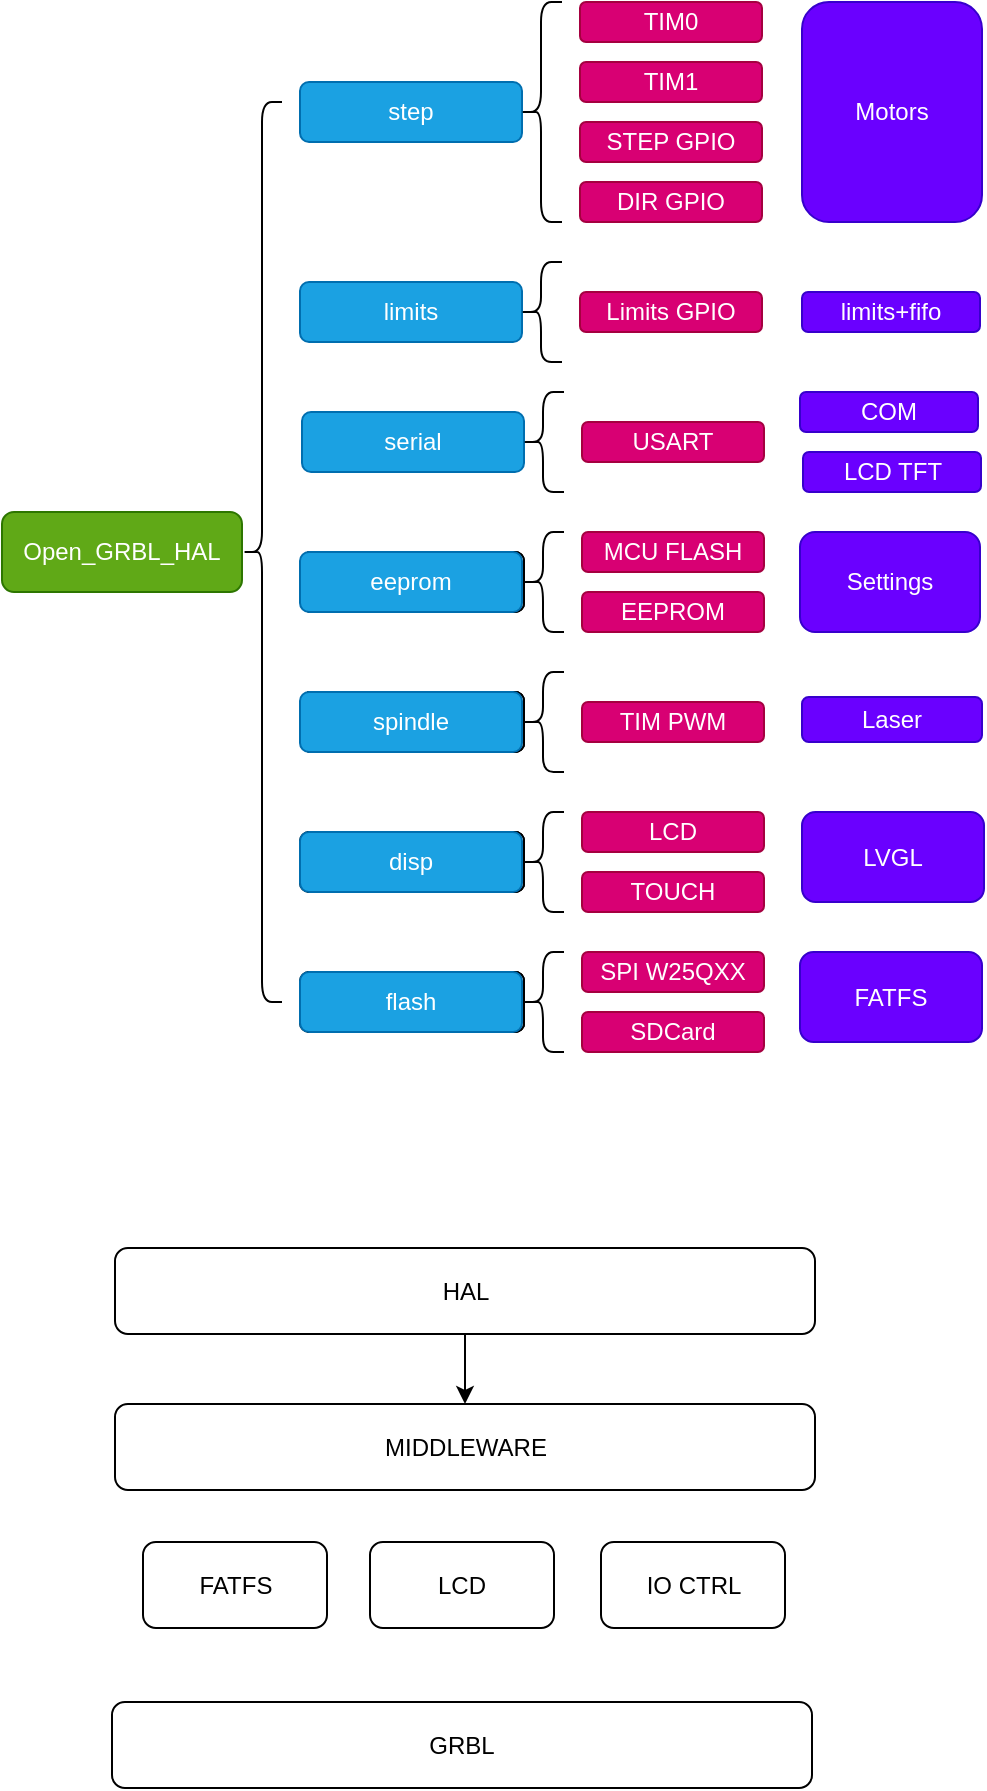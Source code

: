 <mxfile>
    <diagram id="nnVmaFYIqSaF1pwP1oCi" name="第 1 页">
        <mxGraphModel dx="823" dy="652" grid="0" gridSize="10" guides="1" tooltips="1" connect="1" arrows="1" fold="1" page="1" pageScale="1" pageWidth="827" pageHeight="1169" background="none" math="0" shadow="0">
            <root>
                <mxCell id="0"/>
                <mxCell id="1" parent="0"/>
                <mxCell id="2" value="Open_GRBL_HAL" style="rounded=1;whiteSpace=wrap;html=1;fillColor=#60a917;strokeColor=#2D7600;fontColor=#ffffff;" parent="1" vertex="1">
                    <mxGeometry x="194" y="293" width="120" height="40" as="geometry"/>
                </mxCell>
                <mxCell id="3" value="step" style="rounded=1;whiteSpace=wrap;html=1;fillColor=#1ba1e2;strokeColor=#006EAF;fontColor=#ffffff;" parent="1" vertex="1">
                    <mxGeometry x="343" y="78" width="111" height="30" as="geometry"/>
                </mxCell>
                <mxCell id="4" value="limits" style="rounded=1;whiteSpace=wrap;html=1;fillColor=#1ba1e2;strokeColor=#006EAF;fontColor=#ffffff;" parent="1" vertex="1">
                    <mxGeometry x="343" y="178" width="111" height="30" as="geometry"/>
                </mxCell>
                <mxCell id="5" value="serial" style="rounded=1;whiteSpace=wrap;html=1;fillColor=#1ba1e2;strokeColor=#006EAF;fontColor=#ffffff;" parent="1" vertex="1">
                    <mxGeometry x="344" y="243" width="111" height="30" as="geometry"/>
                </mxCell>
                <mxCell id="6" value="eeprom" style="rounded=1;whiteSpace=wrap;html=1;" parent="1" vertex="1">
                    <mxGeometry x="344" y="313" width="111" height="30" as="geometry"/>
                </mxCell>
                <mxCell id="7" value="spindle" style="rounded=1;whiteSpace=wrap;html=1;" parent="1" vertex="1">
                    <mxGeometry x="344" y="383" width="111" height="30" as="geometry"/>
                </mxCell>
                <mxCell id="18" value="" style="shape=curlyBracket;whiteSpace=wrap;html=1;rounded=1;size=0.5;" parent="1" vertex="1">
                    <mxGeometry x="453" y="38" width="21" height="110" as="geometry"/>
                </mxCell>
                <mxCell id="20" value="TIM0" style="rounded=1;whiteSpace=wrap;html=1;fillColor=#d80073;strokeColor=#A50040;fontColor=#ffffff;" parent="1" vertex="1">
                    <mxGeometry x="483" y="38" width="91" height="20" as="geometry"/>
                </mxCell>
                <mxCell id="21" value="TIM1" style="rounded=1;whiteSpace=wrap;html=1;fillColor=#d80073;strokeColor=#A50040;fontColor=#ffffff;" parent="1" vertex="1">
                    <mxGeometry x="483" y="68" width="91" height="20" as="geometry"/>
                </mxCell>
                <mxCell id="22" value="STEP GPIO" style="rounded=1;whiteSpace=wrap;html=1;fillColor=#d80073;strokeColor=#A50040;fontColor=#ffffff;" parent="1" vertex="1">
                    <mxGeometry x="483" y="98" width="91" height="20" as="geometry"/>
                </mxCell>
                <mxCell id="23" value="DIR GPIO" style="rounded=1;whiteSpace=wrap;html=1;fillColor=#d80073;strokeColor=#A50040;fontColor=#ffffff;" parent="1" vertex="1">
                    <mxGeometry x="483" y="128" width="91" height="20" as="geometry"/>
                </mxCell>
                <mxCell id="24" value="" style="shape=curlyBracket;whiteSpace=wrap;html=1;rounded=1;size=0.5;" parent="1" vertex="1">
                    <mxGeometry x="453" y="168" width="21" height="50" as="geometry"/>
                </mxCell>
                <mxCell id="25" value="Limits GPIO" style="rounded=1;whiteSpace=wrap;html=1;fillColor=#d80073;strokeColor=#A50040;fontColor=#ffffff;" parent="1" vertex="1">
                    <mxGeometry x="483" y="183" width="91" height="20" as="geometry"/>
                </mxCell>
                <mxCell id="26" value="" style="shape=curlyBracket;whiteSpace=wrap;html=1;rounded=1;size=0.5;" parent="1" vertex="1">
                    <mxGeometry x="454" y="233" width="21" height="50" as="geometry"/>
                </mxCell>
                <mxCell id="27" value="USART" style="rounded=1;whiteSpace=wrap;html=1;fillColor=#d80073;strokeColor=#A50040;fontColor=#ffffff;" parent="1" vertex="1">
                    <mxGeometry x="484" y="248" width="91" height="20" as="geometry"/>
                </mxCell>
                <mxCell id="28" value="" style="shape=curlyBracket;whiteSpace=wrap;html=1;rounded=1;size=0.5;" parent="1" vertex="1">
                    <mxGeometry x="454" y="303" width="21" height="50" as="geometry"/>
                </mxCell>
                <mxCell id="29" value="MCU FLASH" style="rounded=1;whiteSpace=wrap;html=1;fillColor=#d80073;strokeColor=#A50040;fontColor=#ffffff;" parent="1" vertex="1">
                    <mxGeometry x="484" y="303" width="91" height="20" as="geometry"/>
                </mxCell>
                <mxCell id="30" value="EEPROM" style="rounded=1;whiteSpace=wrap;html=1;fillColor=#d80073;strokeColor=#A50040;fontColor=#ffffff;" parent="1" vertex="1">
                    <mxGeometry x="484" y="333" width="91" height="20" as="geometry"/>
                </mxCell>
                <mxCell id="31" value="" style="shape=curlyBracket;whiteSpace=wrap;html=1;rounded=1;size=0.5;" parent="1" vertex="1">
                    <mxGeometry x="454" y="373" width="21" height="50" as="geometry"/>
                </mxCell>
                <mxCell id="32" value="TIM PWM" style="rounded=1;whiteSpace=wrap;html=1;fillColor=#d80073;strokeColor=#A50040;fontColor=#ffffff;" parent="1" vertex="1">
                    <mxGeometry x="484" y="388" width="91" height="20" as="geometry"/>
                </mxCell>
                <mxCell id="33" value="" style="shape=curlyBracket;whiteSpace=wrap;html=1;rounded=1;size=0.5;" parent="1" vertex="1">
                    <mxGeometry x="314" y="88" width="20" height="450" as="geometry"/>
                </mxCell>
                <mxCell id="35" value="&lt;br&gt;&lt;br&gt;&lt;br&gt;&lt;br&gt;&lt;br&gt;&lt;br&gt;&lt;br&gt;&lt;br&gt;&lt;br&gt;&lt;br&gt;&lt;br&gt;&lt;br&gt;&lt;br&gt;&lt;br&gt;&lt;br&gt;&lt;br&gt;&lt;br&gt;&lt;br&gt;" style="rounded=1;whiteSpace=wrap;html=1;" parent="1" vertex="1">
                    <mxGeometry x="343" y="453" width="111" height="30" as="geometry"/>
                </mxCell>
                <mxCell id="36" value="" style="shape=curlyBracket;whiteSpace=wrap;html=1;rounded=1;size=0.5;" parent="1" vertex="1">
                    <mxGeometry x="454" y="443" width="21" height="50" as="geometry"/>
                </mxCell>
                <mxCell id="37" value="LCD" style="rounded=1;whiteSpace=wrap;html=1;fillColor=#d80073;strokeColor=#A50040;fontColor=#ffffff;" parent="1" vertex="1">
                    <mxGeometry x="484" y="443" width="91" height="20" as="geometry"/>
                </mxCell>
                <mxCell id="38" value="TOUCH" style="rounded=1;whiteSpace=wrap;html=1;fillColor=#d80073;strokeColor=#A50040;fontColor=#ffffff;" parent="1" vertex="1">
                    <mxGeometry x="484" y="473" width="91" height="20" as="geometry"/>
                </mxCell>
                <mxCell id="39" value="flash" style="rounded=1;whiteSpace=wrap;html=1;" parent="1" vertex="1">
                    <mxGeometry x="343" y="523" width="111" height="30" as="geometry"/>
                </mxCell>
                <mxCell id="40" value="SPI W25QXX" style="rounded=1;whiteSpace=wrap;html=1;fillColor=#d80073;strokeColor=#A50040;fontColor=#ffffff;" parent="1" vertex="1">
                    <mxGeometry x="484" y="513" width="91" height="20" as="geometry"/>
                </mxCell>
                <mxCell id="41" value="" style="shape=curlyBracket;whiteSpace=wrap;html=1;rounded=1;size=0.5;" parent="1" vertex="1">
                    <mxGeometry x="454" y="513" width="21" height="50" as="geometry"/>
                </mxCell>
                <mxCell id="42" value="flash" style="rounded=1;whiteSpace=wrap;html=1;" parent="1" vertex="1">
                    <mxGeometry x="344" y="523" width="111" height="30" as="geometry"/>
                </mxCell>
                <mxCell id="43" value="disp" style="rounded=1;whiteSpace=wrap;html=1;" parent="1" vertex="1">
                    <mxGeometry x="344" y="453" width="111" height="30" as="geometry"/>
                </mxCell>
                <mxCell id="44" value="flash" style="rounded=1;whiteSpace=wrap;html=1;" parent="1" vertex="1">
                    <mxGeometry x="344" y="523" width="111" height="30" as="geometry"/>
                </mxCell>
                <mxCell id="45" value="disp" style="rounded=1;whiteSpace=wrap;html=1;" parent="1" vertex="1">
                    <mxGeometry x="344" y="453" width="111" height="30" as="geometry"/>
                </mxCell>
                <mxCell id="46" value="spindle" style="rounded=1;whiteSpace=wrap;html=1;" parent="1" vertex="1">
                    <mxGeometry x="344" y="383" width="111" height="30" as="geometry"/>
                </mxCell>
                <mxCell id="47" value="spindle" style="rounded=1;whiteSpace=wrap;html=1;" parent="1" vertex="1">
                    <mxGeometry x="344" y="383" width="111" height="30" as="geometry"/>
                </mxCell>
                <mxCell id="48" value="disp" style="rounded=1;whiteSpace=wrap;html=1;" parent="1" vertex="1">
                    <mxGeometry x="344" y="453" width="111" height="30" as="geometry"/>
                </mxCell>
                <mxCell id="49" value="flash" style="rounded=1;whiteSpace=wrap;html=1;" parent="1" vertex="1">
                    <mxGeometry x="344" y="523" width="111" height="30" as="geometry"/>
                </mxCell>
                <mxCell id="50" value="eeprom" style="rounded=1;whiteSpace=wrap;html=1;" parent="1" vertex="1">
                    <mxGeometry x="344" y="313" width="111" height="30" as="geometry"/>
                </mxCell>
                <mxCell id="51" value="spindle" style="rounded=1;whiteSpace=wrap;html=1;" parent="1" vertex="1">
                    <mxGeometry x="344" y="383" width="111" height="30" as="geometry"/>
                </mxCell>
                <mxCell id="52" value="disp" style="rounded=1;whiteSpace=wrap;html=1;" parent="1" vertex="1">
                    <mxGeometry x="344" y="453" width="111" height="30" as="geometry"/>
                </mxCell>
                <mxCell id="53" value="flash" style="rounded=1;whiteSpace=wrap;html=1;" parent="1" vertex="1">
                    <mxGeometry x="344" y="523" width="111" height="30" as="geometry"/>
                </mxCell>
                <mxCell id="54" value="eeprom" style="rounded=1;whiteSpace=wrap;html=1;" parent="1" vertex="1">
                    <mxGeometry x="344" y="313" width="111" height="30" as="geometry"/>
                </mxCell>
                <mxCell id="55" value="spindle" style="rounded=1;whiteSpace=wrap;html=1;fillColor=#1ba1e2;strokeColor=#006EAF;fontColor=#ffffff;" parent="1" vertex="1">
                    <mxGeometry x="343" y="383" width="111" height="30" as="geometry"/>
                </mxCell>
                <mxCell id="56" value="disp" style="rounded=1;whiteSpace=wrap;html=1;fillColor=#1ba1e2;strokeColor=#006EAF;fontColor=#ffffff;" parent="1" vertex="1">
                    <mxGeometry x="343" y="453" width="111" height="30" as="geometry"/>
                </mxCell>
                <mxCell id="57" value="flash" style="rounded=1;whiteSpace=wrap;html=1;fillColor=#1ba1e2;strokeColor=#006EAF;fontColor=#ffffff;" parent="1" vertex="1">
                    <mxGeometry x="343" y="523" width="111" height="30" as="geometry"/>
                </mxCell>
                <mxCell id="58" value="eeprom" style="rounded=1;whiteSpace=wrap;html=1;fillColor=#1ba1e2;strokeColor=#006EAF;fontColor=#ffffff;" parent="1" vertex="1">
                    <mxGeometry x="343" y="313" width="111" height="30" as="geometry"/>
                </mxCell>
                <mxCell id="59" value="FATFS" style="rounded=1;whiteSpace=wrap;html=1;fillColor=#6a00ff;strokeColor=#3700CC;fontColor=#ffffff;" parent="1" vertex="1">
                    <mxGeometry x="593" y="513" width="91" height="45" as="geometry"/>
                </mxCell>
                <mxCell id="60" value="LVGL" style="rounded=1;whiteSpace=wrap;html=1;fillColor=#6a00ff;strokeColor=#3700CC;fontColor=#ffffff;" parent="1" vertex="1">
                    <mxGeometry x="594" y="443" width="91" height="45" as="geometry"/>
                </mxCell>
                <mxCell id="61" value="Laser" style="rounded=1;whiteSpace=wrap;html=1;fillColor=#6a00ff;strokeColor=#3700CC;fontColor=#ffffff;" parent="1" vertex="1">
                    <mxGeometry x="594" y="385.5" width="90" height="22.5" as="geometry"/>
                </mxCell>
                <mxCell id="62" value="Settings" style="rounded=1;whiteSpace=wrap;html=1;fillColor=#6a00ff;strokeColor=#3700CC;fontColor=#ffffff;" parent="1" vertex="1">
                    <mxGeometry x="593" y="303" width="90" height="50" as="geometry"/>
                </mxCell>
                <mxCell id="63" value="COM" style="rounded=1;whiteSpace=wrap;html=1;fillColor=#6a00ff;strokeColor=#3700CC;fontColor=#ffffff;" parent="1" vertex="1">
                    <mxGeometry x="593" y="233" width="89" height="20" as="geometry"/>
                </mxCell>
                <mxCell id="64" value="limits+fifo" style="rounded=1;whiteSpace=wrap;html=1;fillColor=#6a00ff;strokeColor=#3700CC;fontColor=#ffffff;" parent="1" vertex="1">
                    <mxGeometry x="594" y="183" width="89" height="20" as="geometry"/>
                </mxCell>
                <mxCell id="65" value="Motors" style="rounded=1;whiteSpace=wrap;html=1;fillColor=#6a00ff;strokeColor=#3700CC;fontColor=#ffffff;" parent="1" vertex="1">
                    <mxGeometry x="594" y="38" width="90" height="110" as="geometry"/>
                </mxCell>
                <mxCell id="67" value="SDCard" style="rounded=1;whiteSpace=wrap;html=1;fillColor=#d80073;strokeColor=#A50040;fontColor=#ffffff;" parent="1" vertex="1">
                    <mxGeometry x="484" y="543" width="91" height="20" as="geometry"/>
                </mxCell>
                <mxCell id="69" value="LCD TFT" style="rounded=1;whiteSpace=wrap;html=1;fillColor=#6a00ff;strokeColor=#3700CC;fontColor=#ffffff;" parent="1" vertex="1">
                    <mxGeometry x="594.5" y="263" width="89" height="20" as="geometry"/>
                </mxCell>
                <mxCell id="75" style="edgeStyle=none;html=1;exitX=0.5;exitY=1;exitDx=0;exitDy=0;entryX=0.5;entryY=0;entryDx=0;entryDy=0;" edge="1" parent="1" source="70" target="74">
                    <mxGeometry relative="1" as="geometry"/>
                </mxCell>
                <mxCell id="70" value="HAL" style="rounded=1;whiteSpace=wrap;html=1;" vertex="1" parent="1">
                    <mxGeometry x="250.5" y="661" width="350" height="43" as="geometry"/>
                </mxCell>
                <mxCell id="74" value="MIDDLEWARE" style="rounded=1;whiteSpace=wrap;html=1;" vertex="1" parent="1">
                    <mxGeometry x="250.5" y="739" width="350" height="43" as="geometry"/>
                </mxCell>
                <mxCell id="76" value="FATFS" style="rounded=1;whiteSpace=wrap;html=1;" vertex="1" parent="1">
                    <mxGeometry x="264.5" y="808" width="92" height="43" as="geometry"/>
                </mxCell>
                <mxCell id="77" value="LCD" style="rounded=1;whiteSpace=wrap;html=1;" vertex="1" parent="1">
                    <mxGeometry x="378" y="808" width="92" height="43" as="geometry"/>
                </mxCell>
                <mxCell id="78" value="IO CTRL" style="rounded=1;whiteSpace=wrap;html=1;" vertex="1" parent="1">
                    <mxGeometry x="493.5" y="808" width="92" height="43" as="geometry"/>
                </mxCell>
                <mxCell id="79" value="GRBL" style="rounded=1;whiteSpace=wrap;html=1;" vertex="1" parent="1">
                    <mxGeometry x="249" y="888" width="350" height="43" as="geometry"/>
                </mxCell>
            </root>
        </mxGraphModel>
    </diagram>
</mxfile>